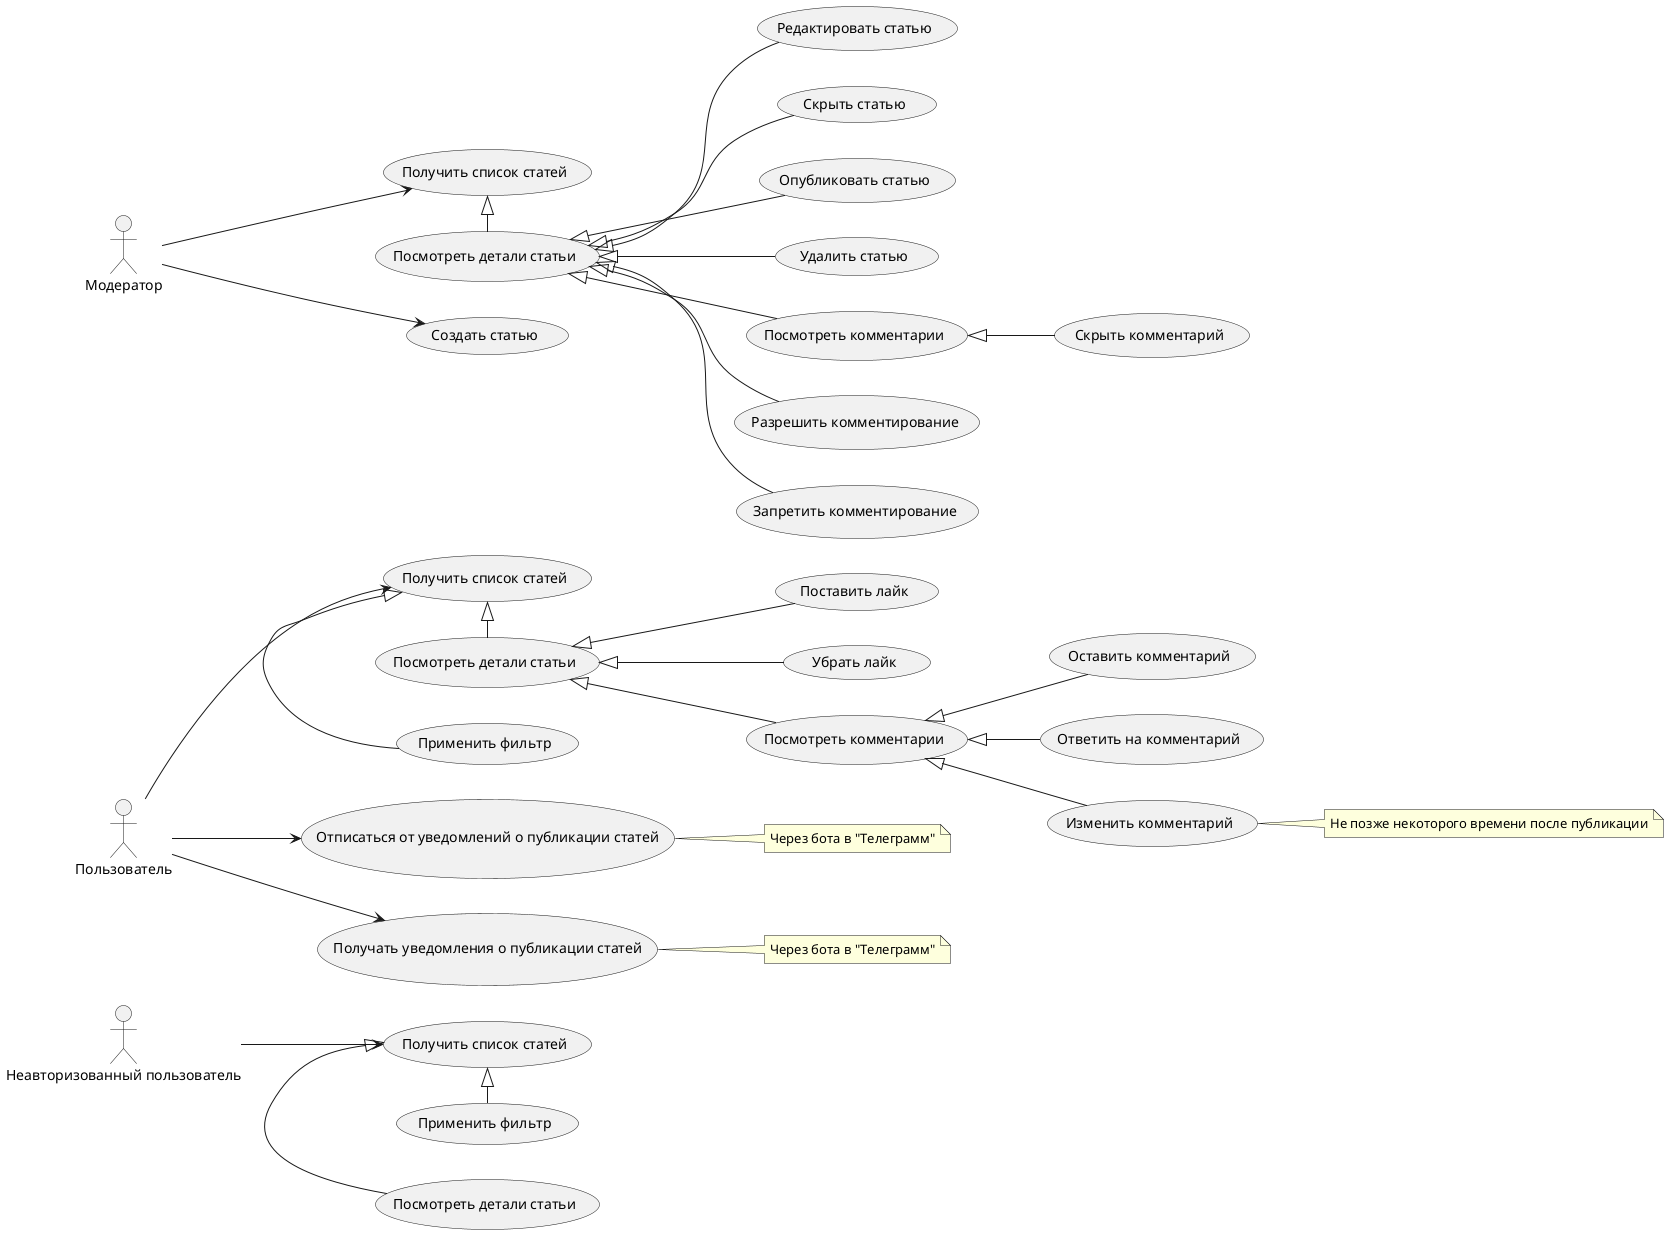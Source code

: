 @startuml articles

left to right direction

' Неавторизованный пользователь
    actor "Неавторизованный пользователь" as UnknownUser

    usecase "Получить список статей" as uc_guest_get_articles
    usecase "Посмотреть детали статьи" as uc_guest_get_article_details
    usecase "Применить фильтр" as uc_guest_get_articles_by_filter

    uc_guest_get_articles <|- uc_guest_get_article_details
    uc_guest_get_articles <|- uc_guest_get_articles_by_filter
    
    UnknownUser --> uc_guest_get_articles

' Пользователь
    actor "Пользователь" as User

    usecase "Получить список статей" as uc_user_get_articles
    usecase "Применить фильтр" as uc_user_get_articles_by_filter
    usecase "Посмотреть детали статьи" as uc_user_get_article_details
    usecase "Посмотреть комментарии" as uc_user_get_article_comments
    usecase "Поставить лайк" as uc_like_article
    usecase "Убрать лайк" as uc_unlike_article
    usecase "Оставить комментарий" as uc_publish_comment
    usecase "Ответить на комментарий" as uc_reply_comment
    usecase "Изменить комментарий" as uc_edit_comment
    usecase "Получать уведомления о публикации статей" as uc_subscribe_new_articles
    usecase "Отписаться от уведомлений о публикации статей" as uc_unsubscribe_new_articles

    note right of uc_subscribe_new_articles
        Через бота в "Телеграмм"
    end note

    note right of uc_unsubscribe_new_articles
        Через бота в "Телеграмм"
    end note

    note right of uc_edit_comment
        Не позже некоторого времени после публикации
    end note

    uc_user_get_articles <|- uc_user_get_articles_by_filter
    uc_user_get_articles <|- uc_user_get_article_details
    uc_user_get_article_details <|-- uc_like_article
    uc_user_get_article_details <|-- uc_unlike_article
    uc_user_get_article_details <|-- uc_user_get_article_comments
    uc_user_get_article_comments <|-- uc_publish_comment
    uc_user_get_article_comments <|-- uc_reply_comment
    uc_user_get_article_comments <|-- uc_edit_comment

    User --> uc_user_get_articles
    User --> uc_subscribe_new_articles
    User --> uc_unsubscribe_new_articles

' Модератор пользователь
    actor "Модератор" as Moderator
    
    usecase "Получить список статей" as uc_moderator_get_articles
    usecase "Посмотреть детали статьи" as uc_moderator_get_article_details
    usecase "Создать статью" as uc_create_article
    usecase "Редактировать статью" as uc_edit_arrticle
    usecase "Скрыть статью" as uc_hide_article
    usecase "Опубликовать статью" as uc_publish_article
    usecase "Удалить статью" as uc_remove_article
    usecase "Посмотреть комментарии" as uc_moderator_get_article_comments
    usecase "Разрешить комментирование" as uc_enable_comments
    usecase "Запретить комментирование" as uc_disable_comments
    usecase "Скрыть комментарий" as uc_hide_comment

    uc_moderator_get_articles <|- uc_moderator_get_article_details
    uc_moderator_get_article_details <|--uc_edit_arrticle
    uc_moderator_get_article_details <|--uc_hide_article
    uc_moderator_get_article_details <|--uc_publish_article
    uc_moderator_get_article_details <|--uc_remove_article
    uc_moderator_get_article_details <|--uc_enable_comments
    uc_moderator_get_article_details <|--uc_disable_comments
    uc_moderator_get_article_details <|--uc_moderator_get_article_comments
    uc_moderator_get_article_comments <|--uc_hide_comment

    Moderator --> uc_moderator_get_articles
    Moderator --> uc_create_article

@enduml